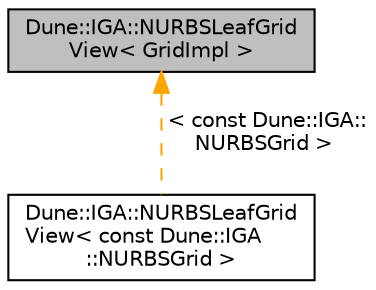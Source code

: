 digraph "Dune::IGA::NURBSLeafGridView&lt; GridImpl &gt;"
{
 // LATEX_PDF_SIZE
  edge [fontname="Helvetica",fontsize="10",labelfontname="Helvetica",labelfontsize="10"];
  node [fontname="Helvetica",fontsize="10",shape=record];
  Node1 [label="Dune::IGA::NURBSLeafGrid\lView\< GridImpl \>",height=0.2,width=0.4,color="black", fillcolor="grey75", style="filled", fontcolor="black",tooltip="NURBS leaf grid view, see Dune Book Ch. 5.1."];
  Node1 -> Node2 [dir="back",color="orange",fontsize="10",style="dashed",label=" \< const Dune::IGA::\lNURBSGrid \>" ,fontname="Helvetica"];
  Node2 [label="Dune::IGA::NURBSLeafGrid\lView\< const Dune::IGA\l::NURBSGrid \>",height=0.2,width=0.4,color="black", fillcolor="white", style="filled",URL="$d0/dc8/a01124.html",tooltip=" "];
}
